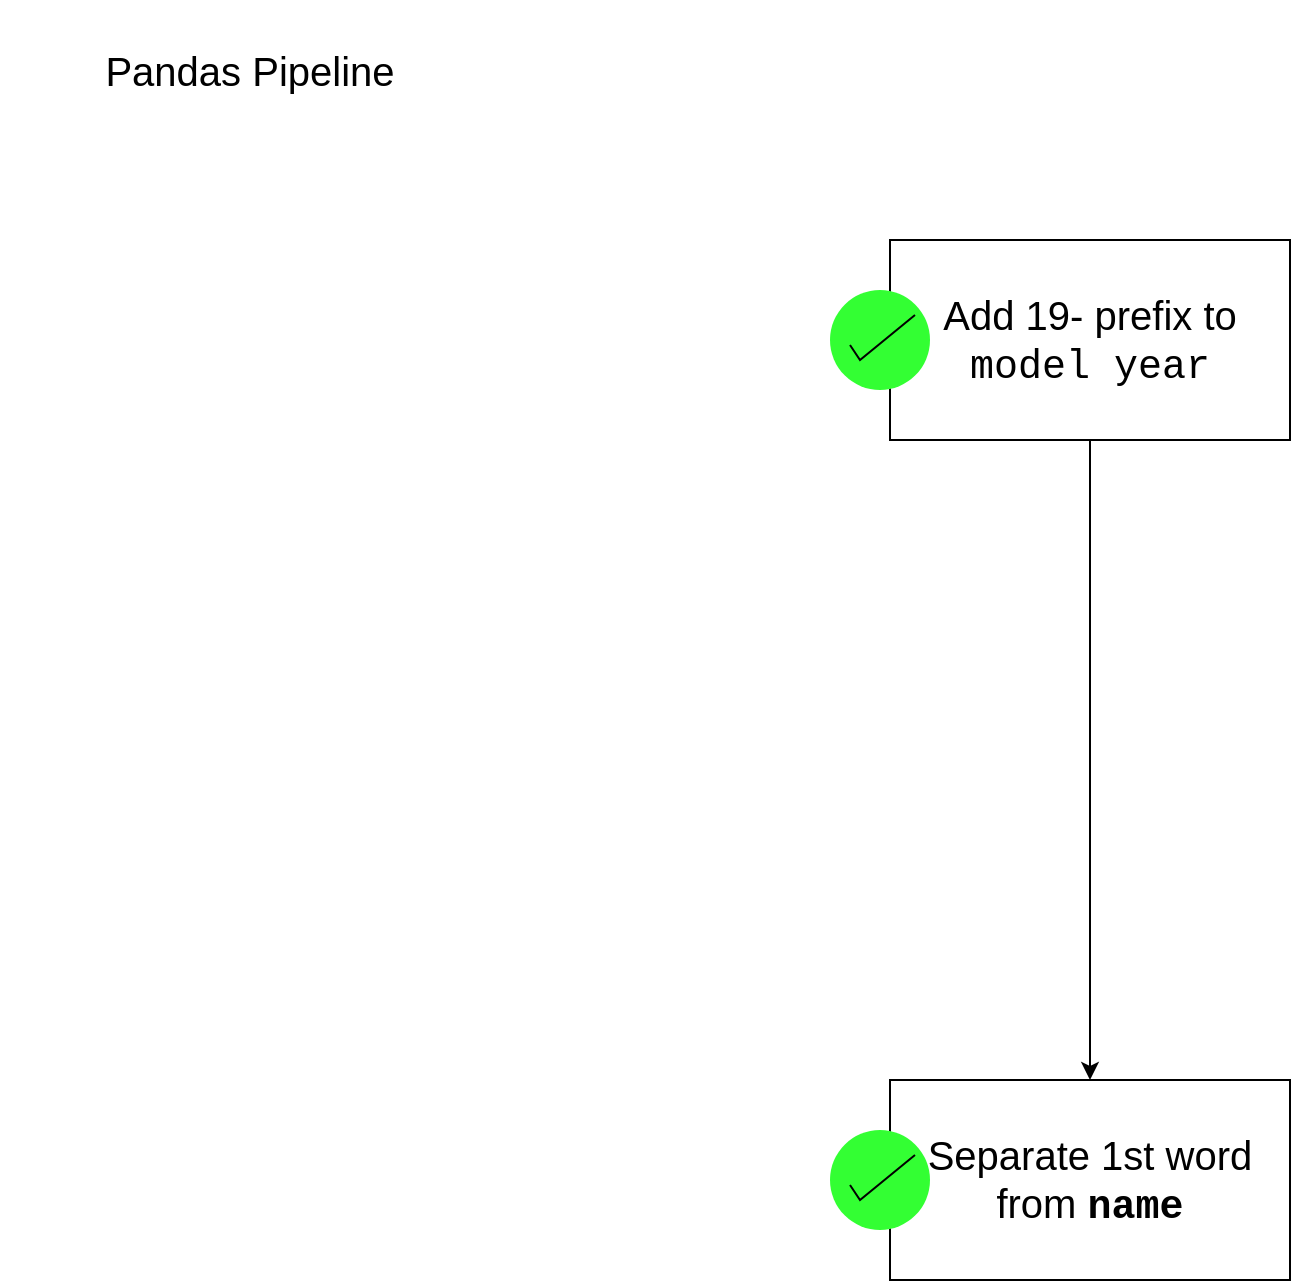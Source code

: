 <mxfile version="20.7.4" type="device" pages="4"><diagram id="ldr8wz40x1A_KO5nP_2M" name="Pandas Pipe"><mxGraphModel dx="1197" dy="760" grid="1" gridSize="10" guides="1" tooltips="1" connect="1" arrows="1" fold="1" page="1" pageScale="1" pageWidth="1100" pageHeight="850" math="0" shadow="0"><root><mxCell id="0"/><mxCell id="1" parent="0"/><mxCell id="g4yULGCnW4v6bEcblh8h-1" value="&lt;font style=&quot;font-size: 20px;&quot;&gt;Pandas Pipeline&lt;/font&gt;" style="text;html=1;strokeColor=none;fillColor=none;align=center;verticalAlign=middle;whiteSpace=wrap;rounded=0;" parent="1" vertex="1"><mxGeometry x="20" y="20" width="250" height="70" as="geometry"/></mxCell><mxCell id="jy2IpS3MuOpud9Wu6w-J-4" value="" style="group" parent="1" vertex="1" connectable="0"><mxGeometry x="435" y="140" width="230" height="100" as="geometry"/></mxCell><mxCell id="g4yULGCnW4v6bEcblh8h-2" value="Add 19- prefix to &lt;font face=&quot;Courier New&quot;&gt;model year&lt;/font&gt;" style="rounded=0;whiteSpace=wrap;html=1;fontSize=20;" parent="jy2IpS3MuOpud9Wu6w-J-4" vertex="1"><mxGeometry x="30" width="200" height="100" as="geometry"/></mxCell><mxCell id="jy2IpS3MuOpud9Wu6w-J-1" value="" style="html=1;verticalLabelPosition=bottom;labelBackgroundColor=#ffffff;verticalAlign=top;shadow=0;dashed=0;strokeWidth=2;shape=mxgraph.ios7.misc.select;fillColor=#33FF33;strokeColor=default;sketch=0;fontSize=20;fillStyle=auto;perimeterSpacing=0;" parent="jy2IpS3MuOpud9Wu6w-J-4" vertex="1"><mxGeometry y="25" width="50" height="50" as="geometry"/></mxCell><mxCell id="jy2IpS3MuOpud9Wu6w-J-5" value="" style="group" parent="1" vertex="1" connectable="0"><mxGeometry x="435" y="560" width="230" height="100" as="geometry"/></mxCell><mxCell id="jy2IpS3MuOpud9Wu6w-J-6" value="Separate 1st word from&amp;nbsp;&lt;b style=&quot;border-color: var(--border-color);&quot;&gt;&lt;font style=&quot;border-color: var(--border-color);&quot; face=&quot;Courier New&quot;&gt;name&lt;/font&gt;&lt;/b&gt;" style="rounded=0;whiteSpace=wrap;html=1;fontSize=20;" parent="jy2IpS3MuOpud9Wu6w-J-5" vertex="1"><mxGeometry x="30" width="200" height="100" as="geometry"/></mxCell><mxCell id="jy2IpS3MuOpud9Wu6w-J-7" value="" style="html=1;verticalLabelPosition=bottom;labelBackgroundColor=#ffffff;verticalAlign=top;shadow=0;dashed=0;strokeWidth=2;shape=mxgraph.ios7.misc.select;fillColor=#33FF33;strokeColor=default;sketch=0;fontSize=20;fillStyle=auto;perimeterSpacing=0;" parent="jy2IpS3MuOpud9Wu6w-J-5" vertex="1"><mxGeometry y="25" width="50" height="50" as="geometry"/></mxCell><mxCell id="jldy0xANdsGVKF5dRvFC-1" style="edgeStyle=orthogonalEdgeStyle;rounded=0;orthogonalLoop=1;jettySize=auto;html=1;exitX=0.5;exitY=1;exitDx=0;exitDy=0;entryX=0.5;entryY=0;entryDx=0;entryDy=0;" parent="1" source="g4yULGCnW4v6bEcblh8h-2" target="jy2IpS3MuOpud9Wu6w-J-6" edge="1"><mxGeometry relative="1" as="geometry"/></mxCell></root></mxGraphModel></diagram><diagram id="h2xPdc2iYoaPrnY0i2is" name="Page-4"><mxGraphModel dx="778" dy="494" grid="1" gridSize="10" guides="1" tooltips="1" connect="1" arrows="1" fold="1" page="1" pageScale="1" pageWidth="1100" pageHeight="850" math="0" shadow="0"><root><mxCell id="0"/><mxCell id="1" parent="0"/><mxCell id="tADVcRsqnaJH_sMnK7zx-1" value="" style="group" vertex="1" connectable="0" parent="1"><mxGeometry x="50" y="50" width="230" height="100" as="geometry"/></mxCell><mxCell id="tADVcRsqnaJH_sMnK7zx-2" value="Create bins for &lt;font face=&quot;Courier New&quot;&gt;mpg&lt;/font&gt;" style="rounded=0;whiteSpace=wrap;html=1;fontSize=20;" vertex="1" parent="tADVcRsqnaJH_sMnK7zx-1"><mxGeometry x="30" width="200" height="100" as="geometry"/></mxCell><mxCell id="tADVcRsqnaJH_sMnK7zx-3" value="" style="html=1;verticalLabelPosition=bottom;labelBackgroundColor=#ffffff;verticalAlign=top;shadow=0;dashed=0;strokeWidth=2;shape=mxgraph.ios7.misc.select;fillColor=#33FF33;strokeColor=default;sketch=0;fontSize=20;fillStyle=auto;perimeterSpacing=0;" vertex="1" parent="tADVcRsqnaJH_sMnK7zx-1"><mxGeometry y="25" width="50" height="50" as="geometry"/></mxCell><mxCell id="tADVcRsqnaJH_sMnK7zx-4" value="" style="group" vertex="1" connectable="0" parent="1"><mxGeometry x="310" y="50" width="230" height="100" as="geometry"/></mxCell><mxCell id="tADVcRsqnaJH_sMnK7zx-5" value="Apply stratified shuflle split&amp;nbsp;&lt;font face=&quot;Courier New&quot;&gt;mpg&lt;/font&gt;" style="rounded=0;whiteSpace=wrap;html=1;fontSize=20;" vertex="1" parent="tADVcRsqnaJH_sMnK7zx-4"><mxGeometry x="30" width="200" height="100" as="geometry"/></mxCell><mxCell id="tADVcRsqnaJH_sMnK7zx-6" value="" style="html=1;verticalLabelPosition=bottom;labelBackgroundColor=#ffffff;verticalAlign=top;shadow=0;dashed=0;strokeWidth=2;shape=mxgraph.ios7.misc.select;fillColor=#33FF33;strokeColor=default;sketch=0;fontSize=20;fillStyle=auto;perimeterSpacing=0;" vertex="1" parent="tADVcRsqnaJH_sMnK7zx-4"><mxGeometry y="25" width="50" height="50" as="geometry"/></mxCell></root></mxGraphModel></diagram><diagram id="WdM6ZK0x1iAR8JAfzQU_" name="Visualization"><mxGraphModel dx="1434" dy="870" grid="1" gridSize="10" guides="1" tooltips="1" connect="1" arrows="1" fold="1" page="1" pageScale="1" pageWidth="1100" pageHeight="850" math="0" shadow="0"><root><mxCell id="0"/><mxCell id="1" parent="0"/><mxCell id="q7OBgtw2qLfPoDdgJk8T-1" value="&lt;font face=&quot;Helvetica&quot;&gt;Correlation of MPG to other columns&lt;/font&gt;" style="text;html=1;strokeColor=default;fillColor=none;align=center;verticalAlign=middle;whiteSpace=wrap;rounded=0;fontFamily=Courier New;fontSize=20;" parent="1" vertex="1"><mxGeometry x="50" y="30" width="220" height="110" as="geometry"/></mxCell><mxCell id="q7OBgtw2qLfPoDdgJk8T-2" value="&lt;font face=&quot;Helvetica&quot;&gt;View cylinders by brand&lt;/font&gt;" style="text;html=1;strokeColor=default;fillColor=none;align=center;verticalAlign=middle;whiteSpace=wrap;rounded=0;fontFamily=Courier New;fontSize=20;" parent="1" vertex="1"><mxGeometry x="300" y="30" width="220" height="110" as="geometry"/></mxCell><mxCell id="EcNjWKZ5j2r3h0_LtOwZ-1" value="&lt;font face=&quot;Helvetica&quot;&gt;Graph Car Brand&lt;br&gt;&lt;/font&gt;" style="text;html=1;strokeColor=default;fillColor=none;align=center;verticalAlign=middle;whiteSpace=wrap;rounded=0;fontFamily=Courier New;fontSize=20;" vertex="1" parent="1"><mxGeometry x="550" y="30" width="220" height="110" as="geometry"/></mxCell><mxCell id="EcNjWKZ5j2r3h0_LtOwZ-2" value="&lt;span style=&quot;font-family: Helvetica;&quot;&gt;View how many cars in a year (time-series)&lt;/span&gt;" style="text;html=1;strokeColor=default;fillColor=none;align=center;verticalAlign=middle;whiteSpace=wrap;rounded=0;fontFamily=Courier New;fontSize=20;" vertex="1" parent="1"><mxGeometry x="800" y="30" width="220" height="110" as="geometry"/></mxCell><mxCell id="AK3JBZGw_gFkj9_Lf2Gk-1" value="&lt;span style=&quot;font-family: Helvetica;&quot;&gt;Top 5 fastest cars by acceleration&lt;/span&gt;" style="text;html=1;strokeColor=default;fillColor=none;align=center;verticalAlign=middle;whiteSpace=wrap;rounded=0;fontFamily=Courier New;fontSize=20;" vertex="1" parent="1"><mxGeometry x="50" y="190" width="220" height="110" as="geometry"/></mxCell><mxCell id="AK3JBZGw_gFkj9_Lf2Gk-2" value="&lt;span style=&quot;font-family: Helvetica;&quot;&gt;Top 5 heaviest cars by weight&lt;/span&gt;" style="text;html=1;strokeColor=default;fillColor=none;align=center;verticalAlign=middle;whiteSpace=wrap;rounded=0;fontFamily=Courier New;fontSize=20;" vertex="1" parent="1"><mxGeometry x="300" y="190" width="220" height="110" as="geometry"/></mxCell><mxCell id="jQT6B71PtLYHXntr5TJC-1" value="" style="html=1;verticalLabelPosition=bottom;labelBackgroundColor=#ffffff;verticalAlign=top;shadow=0;dashed=0;strokeWidth=2;shape=mxgraph.ios7.misc.select;fillColor=#33FF33;strokeColor=none;sketch=0;fontSize=20;fillStyle=dots;perimeterSpacing=0;" vertex="1" parent="1"><mxGeometry x="135" y="120" width="50" height="50" as="geometry"/></mxCell><mxCell id="jQT6B71PtLYHXntr5TJC-2" value="" style="html=1;verticalLabelPosition=bottom;labelBackgroundColor=#ffffff;verticalAlign=top;shadow=0;dashed=0;strokeWidth=2;shape=mxgraph.ios7.misc.select;fillColor=#33FF33;strokeColor=none;sketch=0;fontSize=20;fillStyle=dots;perimeterSpacing=0;" vertex="1" parent="1"><mxGeometry x="130" y="280" width="50" height="50" as="geometry"/></mxCell><mxCell id="jQT6B71PtLYHXntr5TJC-3" value="" style="html=1;verticalLabelPosition=bottom;labelBackgroundColor=#ffffff;verticalAlign=top;shadow=0;dashed=0;strokeWidth=2;shape=mxgraph.ios7.misc.select;fillColor=#33FF33;strokeColor=none;sketch=0;fontSize=20;fillStyle=dots;perimeterSpacing=0;" vertex="1" parent="1"><mxGeometry x="385" y="280" width="50" height="50" as="geometry"/></mxCell><mxCell id="jQT6B71PtLYHXntr5TJC-4" value="" style="html=1;verticalLabelPosition=bottom;labelBackgroundColor=#ffffff;verticalAlign=top;shadow=0;dashed=0;strokeWidth=2;shape=mxgraph.ios7.misc.select;fillColor=#33FF33;strokeColor=none;sketch=0;fontSize=20;fillStyle=dots;perimeterSpacing=0;" vertex="1" parent="1"><mxGeometry x="385" y="120" width="50" height="50" as="geometry"/></mxCell><mxCell id="jQT6B71PtLYHXntr5TJC-5" value="" style="html=1;verticalLabelPosition=bottom;labelBackgroundColor=#ffffff;verticalAlign=top;shadow=0;dashed=0;strokeWidth=2;shape=mxgraph.ios7.misc.select;fillColor=#33FF33;strokeColor=none;sketch=0;fontSize=20;fillStyle=dots;perimeterSpacing=0;" vertex="1" parent="1"><mxGeometry x="635" y="120" width="50" height="50" as="geometry"/></mxCell><mxCell id="jQT6B71PtLYHXntr5TJC-6" value="" style="html=1;verticalLabelPosition=bottom;labelBackgroundColor=#ffffff;verticalAlign=top;shadow=0;dashed=0;strokeWidth=2;shape=mxgraph.ios7.misc.select;fillColor=#33FF33;strokeColor=none;sketch=0;fontSize=20;fillStyle=dots;perimeterSpacing=0;" vertex="1" parent="1"><mxGeometry x="885" y="120" width="50" height="50" as="geometry"/></mxCell></root></mxGraphModel></diagram><diagram id="0uEDM2cXKOnWYIs4kgbP" name="Sklearn Pipeline"><mxGraphModel dx="778" dy="494" grid="1" gridSize="10" guides="1" tooltips="1" connect="1" arrows="1" fold="1" page="1" pageScale="1" pageWidth="1100" pageHeight="850" math="0" shadow="0"><root><mxCell id="0"/><mxCell id="1" parent="0"/><mxCell id="bfYbjM5Jvq5JitE421JB-2" value="MPG" style="text;html=1;strokeColor=default;fillColor=none;align=center;verticalAlign=middle;whiteSpace=wrap;rounded=0;fontFamily=Courier New;fontSize=20;" parent="1" vertex="1"><mxGeometry x="40" y="40" width="140" height="70" as="geometry"/></mxCell><mxCell id="bfYbjM5Jvq5JitE421JB-3" value="Cylinders" style="text;html=1;strokeColor=default;fillColor=none;align=center;verticalAlign=middle;whiteSpace=wrap;rounded=0;fontFamily=Courier New;fontSize=20;" parent="1" vertex="1"><mxGeometry x="210" y="40" width="140" height="70" as="geometry"/></mxCell><mxCell id="bfYbjM5Jvq5JitE421JB-4" value="Displacement" style="text;html=1;strokeColor=default;fillColor=none;align=center;verticalAlign=middle;whiteSpace=wrap;rounded=0;fontFamily=Courier New;fontSize=20;" parent="1" vertex="1"><mxGeometry x="380" y="40" width="140" height="70" as="geometry"/></mxCell><mxCell id="bfYbjM5Jvq5JitE421JB-5" value="MPG" style="text;html=1;strokeColor=default;fillColor=none;align=center;verticalAlign=middle;whiteSpace=wrap;rounded=0;fontFamily=Courier New;fontSize=20;" parent="1" vertex="1"><mxGeometry x="550" y="40" width="140" height="70" as="geometry"/></mxCell><mxCell id="bfYbjM5Jvq5JitE421JB-6" value="MPG" style="text;html=1;strokeColor=default;fillColor=none;align=center;verticalAlign=middle;whiteSpace=wrap;rounded=0;fontFamily=Courier New;fontSize=20;" parent="1" vertex="1"><mxGeometry x="720" y="40" width="140" height="70" as="geometry"/></mxCell><mxCell id="bfYbjM5Jvq5JitE421JB-7" value="MPG" style="text;html=1;strokeColor=default;fillColor=none;align=center;verticalAlign=middle;whiteSpace=wrap;rounded=0;fontFamily=Courier New;fontSize=20;" parent="1" vertex="1"><mxGeometry x="890" y="40" width="140" height="70" as="geometry"/></mxCell><mxCell id="bfYbjM5Jvq5JitE421JB-9" value="Impute by Median" style="text;html=1;strokeColor=default;fillColor=none;align=center;verticalAlign=middle;whiteSpace=wrap;rounded=0;fontFamily=Courier New;fontSize=20;" parent="1" vertex="1"><mxGeometry x="210" y="130" width="140" height="70" as="geometry"/></mxCell></root></mxGraphModel></diagram></mxfile>